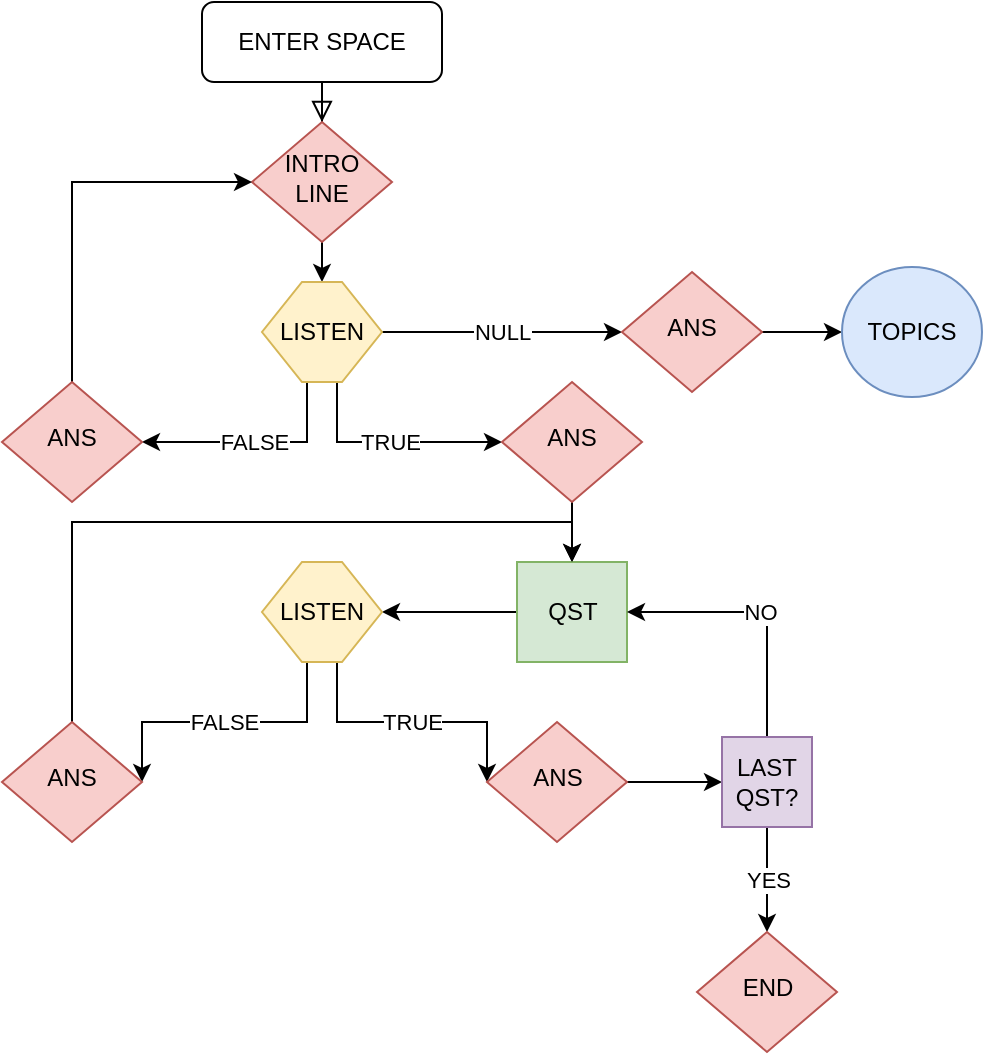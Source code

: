 <mxfile version="13.6.5" type="github">
  <diagram id="C5RBs43oDa-KdzZeNtuy" name="Page-1">
    <mxGraphModel dx="751" dy="493" grid="1" gridSize="10" guides="1" tooltips="1" connect="1" arrows="1" fold="1" page="1" pageScale="1" pageWidth="827" pageHeight="1169" math="0" shadow="0">
      <root>
        <mxCell id="WIyWlLk6GJQsqaUBKTNV-0" />
        <mxCell id="WIyWlLk6GJQsqaUBKTNV-1" parent="WIyWlLk6GJQsqaUBKTNV-0" />
        <mxCell id="WIyWlLk6GJQsqaUBKTNV-2" value="" style="rounded=0;html=1;jettySize=auto;orthogonalLoop=1;fontSize=11;endArrow=block;endFill=0;endSize=8;strokeWidth=1;shadow=0;labelBackgroundColor=none;edgeStyle=orthogonalEdgeStyle;" parent="WIyWlLk6GJQsqaUBKTNV-1" source="WIyWlLk6GJQsqaUBKTNV-3" target="WIyWlLk6GJQsqaUBKTNV-6" edge="1">
          <mxGeometry relative="1" as="geometry" />
        </mxCell>
        <mxCell id="WIyWlLk6GJQsqaUBKTNV-3" value="ENTER SPACE" style="rounded=1;whiteSpace=wrap;html=1;fontSize=12;glass=0;strokeWidth=1;shadow=0;" parent="WIyWlLk6GJQsqaUBKTNV-1" vertex="1">
          <mxGeometry x="340" y="90" width="120" height="40" as="geometry" />
        </mxCell>
        <mxCell id="nufXrdWGqfoAn5ck-N7Z-3" style="edgeStyle=orthogonalEdgeStyle;rounded=0;orthogonalLoop=1;jettySize=auto;html=1;exitX=0.5;exitY=1;exitDx=0;exitDy=0;entryX=0.5;entryY=0;entryDx=0;entryDy=0;" edge="1" parent="WIyWlLk6GJQsqaUBKTNV-1" source="WIyWlLk6GJQsqaUBKTNV-6" target="nufXrdWGqfoAn5ck-N7Z-1">
          <mxGeometry relative="1" as="geometry" />
        </mxCell>
        <mxCell id="WIyWlLk6GJQsqaUBKTNV-6" value="INTRO&lt;br&gt;LINE" style="rhombus;whiteSpace=wrap;html=1;shadow=0;fontFamily=Helvetica;fontSize=12;align=center;strokeWidth=1;spacing=6;spacingTop=-4;fillColor=#f8cecc;strokeColor=#b85450;" parent="WIyWlLk6GJQsqaUBKTNV-1" vertex="1">
          <mxGeometry x="365" y="150" width="70" height="60" as="geometry" />
        </mxCell>
        <mxCell id="nufXrdWGqfoAn5ck-N7Z-5" value="TRUE" style="edgeStyle=orthogonalEdgeStyle;rounded=0;orthogonalLoop=1;jettySize=auto;html=1;exitX=0.625;exitY=1;exitDx=0;exitDy=0;entryX=0;entryY=0.5;entryDx=0;entryDy=0;" edge="1" parent="WIyWlLk6GJQsqaUBKTNV-1" source="nufXrdWGqfoAn5ck-N7Z-1" target="nufXrdWGqfoAn5ck-N7Z-9">
          <mxGeometry relative="1" as="geometry">
            <mxPoint x="480" y="330" as="targetPoint" />
            <Array as="points">
              <mxPoint x="408" y="310" />
            </Array>
          </mxGeometry>
        </mxCell>
        <mxCell id="nufXrdWGqfoAn5ck-N7Z-6" value="FALSE" style="edgeStyle=orthogonalEdgeStyle;rounded=0;orthogonalLoop=1;jettySize=auto;html=1;exitX=0.375;exitY=1;exitDx=0;exitDy=0;entryX=1;entryY=0.5;entryDx=0;entryDy=0;" edge="1" parent="WIyWlLk6GJQsqaUBKTNV-1" source="nufXrdWGqfoAn5ck-N7Z-1" target="nufXrdWGqfoAn5ck-N7Z-8">
          <mxGeometry relative="1" as="geometry">
            <mxPoint x="320" y="330" as="targetPoint" />
            <Array as="points">
              <mxPoint x="393" y="310" />
            </Array>
          </mxGeometry>
        </mxCell>
        <mxCell id="nufXrdWGqfoAn5ck-N7Z-16" value="NULL" style="edgeStyle=orthogonalEdgeStyle;rounded=0;orthogonalLoop=1;jettySize=auto;html=1;exitX=1;exitY=0.5;exitDx=0;exitDy=0;entryX=0;entryY=0.5;entryDx=0;entryDy=0;" edge="1" parent="WIyWlLk6GJQsqaUBKTNV-1" source="nufXrdWGqfoAn5ck-N7Z-1" target="nufXrdWGqfoAn5ck-N7Z-14">
          <mxGeometry relative="1" as="geometry" />
        </mxCell>
        <mxCell id="nufXrdWGqfoAn5ck-N7Z-1" value="LISTEN" style="shape=hexagon;perimeter=hexagonPerimeter2;whiteSpace=wrap;html=1;fixedSize=1;fillColor=#fff2cc;strokeColor=#d6b656;" vertex="1" parent="WIyWlLk6GJQsqaUBKTNV-1">
          <mxGeometry x="370" y="230" width="60" height="50" as="geometry" />
        </mxCell>
        <mxCell id="nufXrdWGqfoAn5ck-N7Z-12" style="edgeStyle=orthogonalEdgeStyle;rounded=0;orthogonalLoop=1;jettySize=auto;html=1;exitX=0.5;exitY=0;exitDx=0;exitDy=0;entryX=0;entryY=0.5;entryDx=0;entryDy=0;" edge="1" parent="WIyWlLk6GJQsqaUBKTNV-1" source="nufXrdWGqfoAn5ck-N7Z-8" target="WIyWlLk6GJQsqaUBKTNV-6">
          <mxGeometry relative="1" as="geometry" />
        </mxCell>
        <mxCell id="nufXrdWGqfoAn5ck-N7Z-8" value="ANS" style="rhombus;whiteSpace=wrap;html=1;shadow=0;fontFamily=Helvetica;fontSize=12;align=center;strokeWidth=1;spacing=6;spacingTop=-4;fillColor=#f8cecc;strokeColor=#b85450;" vertex="1" parent="WIyWlLk6GJQsqaUBKTNV-1">
          <mxGeometry x="240" y="280" width="70" height="60" as="geometry" />
        </mxCell>
        <mxCell id="nufXrdWGqfoAn5ck-N7Z-23" style="edgeStyle=orthogonalEdgeStyle;rounded=0;orthogonalLoop=1;jettySize=auto;html=1;exitX=0.5;exitY=1;exitDx=0;exitDy=0;entryX=0.5;entryY=0;entryDx=0;entryDy=0;" edge="1" parent="WIyWlLk6GJQsqaUBKTNV-1" source="nufXrdWGqfoAn5ck-N7Z-9" target="nufXrdWGqfoAn5ck-N7Z-21">
          <mxGeometry relative="1" as="geometry" />
        </mxCell>
        <mxCell id="nufXrdWGqfoAn5ck-N7Z-9" value="ANS" style="rhombus;whiteSpace=wrap;html=1;shadow=0;fontFamily=Helvetica;fontSize=12;align=center;strokeWidth=1;spacing=6;spacingTop=-4;fillColor=#f8cecc;strokeColor=#b85450;" vertex="1" parent="WIyWlLk6GJQsqaUBKTNV-1">
          <mxGeometry x="490" y="280" width="70" height="60" as="geometry" />
        </mxCell>
        <mxCell id="nufXrdWGqfoAn5ck-N7Z-20" style="edgeStyle=orthogonalEdgeStyle;rounded=0;orthogonalLoop=1;jettySize=auto;html=1;exitX=1;exitY=0.5;exitDx=0;exitDy=0;entryX=0;entryY=0.5;entryDx=0;entryDy=0;" edge="1" parent="WIyWlLk6GJQsqaUBKTNV-1" source="nufXrdWGqfoAn5ck-N7Z-14" target="nufXrdWGqfoAn5ck-N7Z-18">
          <mxGeometry relative="1" as="geometry" />
        </mxCell>
        <mxCell id="nufXrdWGqfoAn5ck-N7Z-14" value="ANS" style="rhombus;whiteSpace=wrap;html=1;shadow=0;fontFamily=Helvetica;fontSize=12;align=center;strokeWidth=1;spacing=6;spacingTop=-4;fillColor=#f8cecc;strokeColor=#b85450;" vertex="1" parent="WIyWlLk6GJQsqaUBKTNV-1">
          <mxGeometry x="550" y="225" width="70" height="60" as="geometry" />
        </mxCell>
        <mxCell id="nufXrdWGqfoAn5ck-N7Z-18" value="TOPICS" style="ellipse;whiteSpace=wrap;html=1;fillColor=#dae8fc;strokeColor=#6c8ebf;" vertex="1" parent="WIyWlLk6GJQsqaUBKTNV-1">
          <mxGeometry x="660" y="222.5" width="70" height="65" as="geometry" />
        </mxCell>
        <mxCell id="nufXrdWGqfoAn5ck-N7Z-29" style="edgeStyle=orthogonalEdgeStyle;rounded=0;orthogonalLoop=1;jettySize=auto;html=1;exitX=0;exitY=0.5;exitDx=0;exitDy=0;entryX=1;entryY=0.5;entryDx=0;entryDy=0;" edge="1" parent="WIyWlLk6GJQsqaUBKTNV-1" source="nufXrdWGqfoAn5ck-N7Z-21" target="nufXrdWGqfoAn5ck-N7Z-28">
          <mxGeometry relative="1" as="geometry" />
        </mxCell>
        <mxCell id="nufXrdWGqfoAn5ck-N7Z-21" value="QST" style="rounded=0;whiteSpace=wrap;html=1;fillColor=#d5e8d4;strokeColor=#82b366;" vertex="1" parent="WIyWlLk6GJQsqaUBKTNV-1">
          <mxGeometry x="497.5" y="370" width="55" height="50" as="geometry" />
        </mxCell>
        <mxCell id="nufXrdWGqfoAn5ck-N7Z-33" value="TRUE" style="edgeStyle=orthogonalEdgeStyle;rounded=0;orthogonalLoop=1;jettySize=auto;html=1;exitX=0.625;exitY=1;exitDx=0;exitDy=0;entryX=0;entryY=0.5;entryDx=0;entryDy=0;" edge="1" parent="WIyWlLk6GJQsqaUBKTNV-1" source="nufXrdWGqfoAn5ck-N7Z-28" target="nufXrdWGqfoAn5ck-N7Z-32">
          <mxGeometry relative="1" as="geometry">
            <Array as="points">
              <mxPoint x="408" y="450" />
              <mxPoint x="483" y="450" />
            </Array>
          </mxGeometry>
        </mxCell>
        <mxCell id="nufXrdWGqfoAn5ck-N7Z-35" value="FALSE" style="edgeStyle=orthogonalEdgeStyle;rounded=0;orthogonalLoop=1;jettySize=auto;html=1;exitX=0.375;exitY=1;exitDx=0;exitDy=0;entryX=1;entryY=0.5;entryDx=0;entryDy=0;" edge="1" parent="WIyWlLk6GJQsqaUBKTNV-1" source="nufXrdWGqfoAn5ck-N7Z-28" target="nufXrdWGqfoAn5ck-N7Z-34">
          <mxGeometry relative="1" as="geometry">
            <Array as="points">
              <mxPoint x="393" y="450" />
              <mxPoint x="310" y="450" />
            </Array>
          </mxGeometry>
        </mxCell>
        <mxCell id="nufXrdWGqfoAn5ck-N7Z-28" value="LISTEN" style="shape=hexagon;perimeter=hexagonPerimeter2;whiteSpace=wrap;html=1;fixedSize=1;fillColor=#fff2cc;strokeColor=#d6b656;" vertex="1" parent="WIyWlLk6GJQsqaUBKTNV-1">
          <mxGeometry x="370" y="370" width="60" height="50" as="geometry" />
        </mxCell>
        <mxCell id="nufXrdWGqfoAn5ck-N7Z-41" style="edgeStyle=orthogonalEdgeStyle;rounded=0;orthogonalLoop=1;jettySize=auto;html=1;exitX=1;exitY=0.5;exitDx=0;exitDy=0;entryX=0;entryY=0.5;entryDx=0;entryDy=0;" edge="1" parent="WIyWlLk6GJQsqaUBKTNV-1" source="nufXrdWGqfoAn5ck-N7Z-32" target="nufXrdWGqfoAn5ck-N7Z-40">
          <mxGeometry relative="1" as="geometry" />
        </mxCell>
        <mxCell id="nufXrdWGqfoAn5ck-N7Z-32" value="ANS" style="rhombus;whiteSpace=wrap;html=1;shadow=0;fontFamily=Helvetica;fontSize=12;align=center;strokeWidth=1;spacing=6;spacingTop=-4;fillColor=#f8cecc;strokeColor=#b85450;" vertex="1" parent="WIyWlLk6GJQsqaUBKTNV-1">
          <mxGeometry x="482.5" y="450" width="70" height="60" as="geometry" />
        </mxCell>
        <mxCell id="nufXrdWGqfoAn5ck-N7Z-38" style="edgeStyle=orthogonalEdgeStyle;rounded=0;orthogonalLoop=1;jettySize=auto;html=1;exitX=0.5;exitY=0;exitDx=0;exitDy=0;entryX=0.5;entryY=0;entryDx=0;entryDy=0;" edge="1" parent="WIyWlLk6GJQsqaUBKTNV-1" source="nufXrdWGqfoAn5ck-N7Z-34" target="nufXrdWGqfoAn5ck-N7Z-21">
          <mxGeometry relative="1" as="geometry" />
        </mxCell>
        <mxCell id="nufXrdWGqfoAn5ck-N7Z-34" value="ANS" style="rhombus;whiteSpace=wrap;html=1;shadow=0;fontFamily=Helvetica;fontSize=12;align=center;strokeWidth=1;spacing=6;spacingTop=-4;fillColor=#f8cecc;strokeColor=#b85450;" vertex="1" parent="WIyWlLk6GJQsqaUBKTNV-1">
          <mxGeometry x="240" y="450" width="70" height="60" as="geometry" />
        </mxCell>
        <mxCell id="nufXrdWGqfoAn5ck-N7Z-42" value="NO" style="edgeStyle=orthogonalEdgeStyle;rounded=0;orthogonalLoop=1;jettySize=auto;html=1;exitX=0.5;exitY=0;exitDx=0;exitDy=0;entryX=1;entryY=0.5;entryDx=0;entryDy=0;" edge="1" parent="WIyWlLk6GJQsqaUBKTNV-1" source="nufXrdWGqfoAn5ck-N7Z-40" target="nufXrdWGqfoAn5ck-N7Z-21">
          <mxGeometry relative="1" as="geometry" />
        </mxCell>
        <mxCell id="nufXrdWGqfoAn5ck-N7Z-46" value="YES" style="edgeStyle=orthogonalEdgeStyle;rounded=0;orthogonalLoop=1;jettySize=auto;html=1;exitX=0.5;exitY=1;exitDx=0;exitDy=0;entryX=0.5;entryY=0;entryDx=0;entryDy=0;" edge="1" parent="WIyWlLk6GJQsqaUBKTNV-1" source="nufXrdWGqfoAn5ck-N7Z-40" target="nufXrdWGqfoAn5ck-N7Z-45">
          <mxGeometry relative="1" as="geometry" />
        </mxCell>
        <mxCell id="nufXrdWGqfoAn5ck-N7Z-40" value="LAST&lt;br&gt;QST?" style="whiteSpace=wrap;html=1;aspect=fixed;fillColor=#e1d5e7;strokeColor=#9673a6;" vertex="1" parent="WIyWlLk6GJQsqaUBKTNV-1">
          <mxGeometry x="600" y="457.5" width="45" height="45" as="geometry" />
        </mxCell>
        <mxCell id="nufXrdWGqfoAn5ck-N7Z-45" value="END" style="rhombus;whiteSpace=wrap;html=1;shadow=0;fontFamily=Helvetica;fontSize=12;align=center;strokeWidth=1;spacing=6;spacingTop=-4;fillColor=#f8cecc;strokeColor=#b85450;" vertex="1" parent="WIyWlLk6GJQsqaUBKTNV-1">
          <mxGeometry x="587.5" y="555" width="70" height="60" as="geometry" />
        </mxCell>
      </root>
    </mxGraphModel>
  </diagram>
</mxfile>
